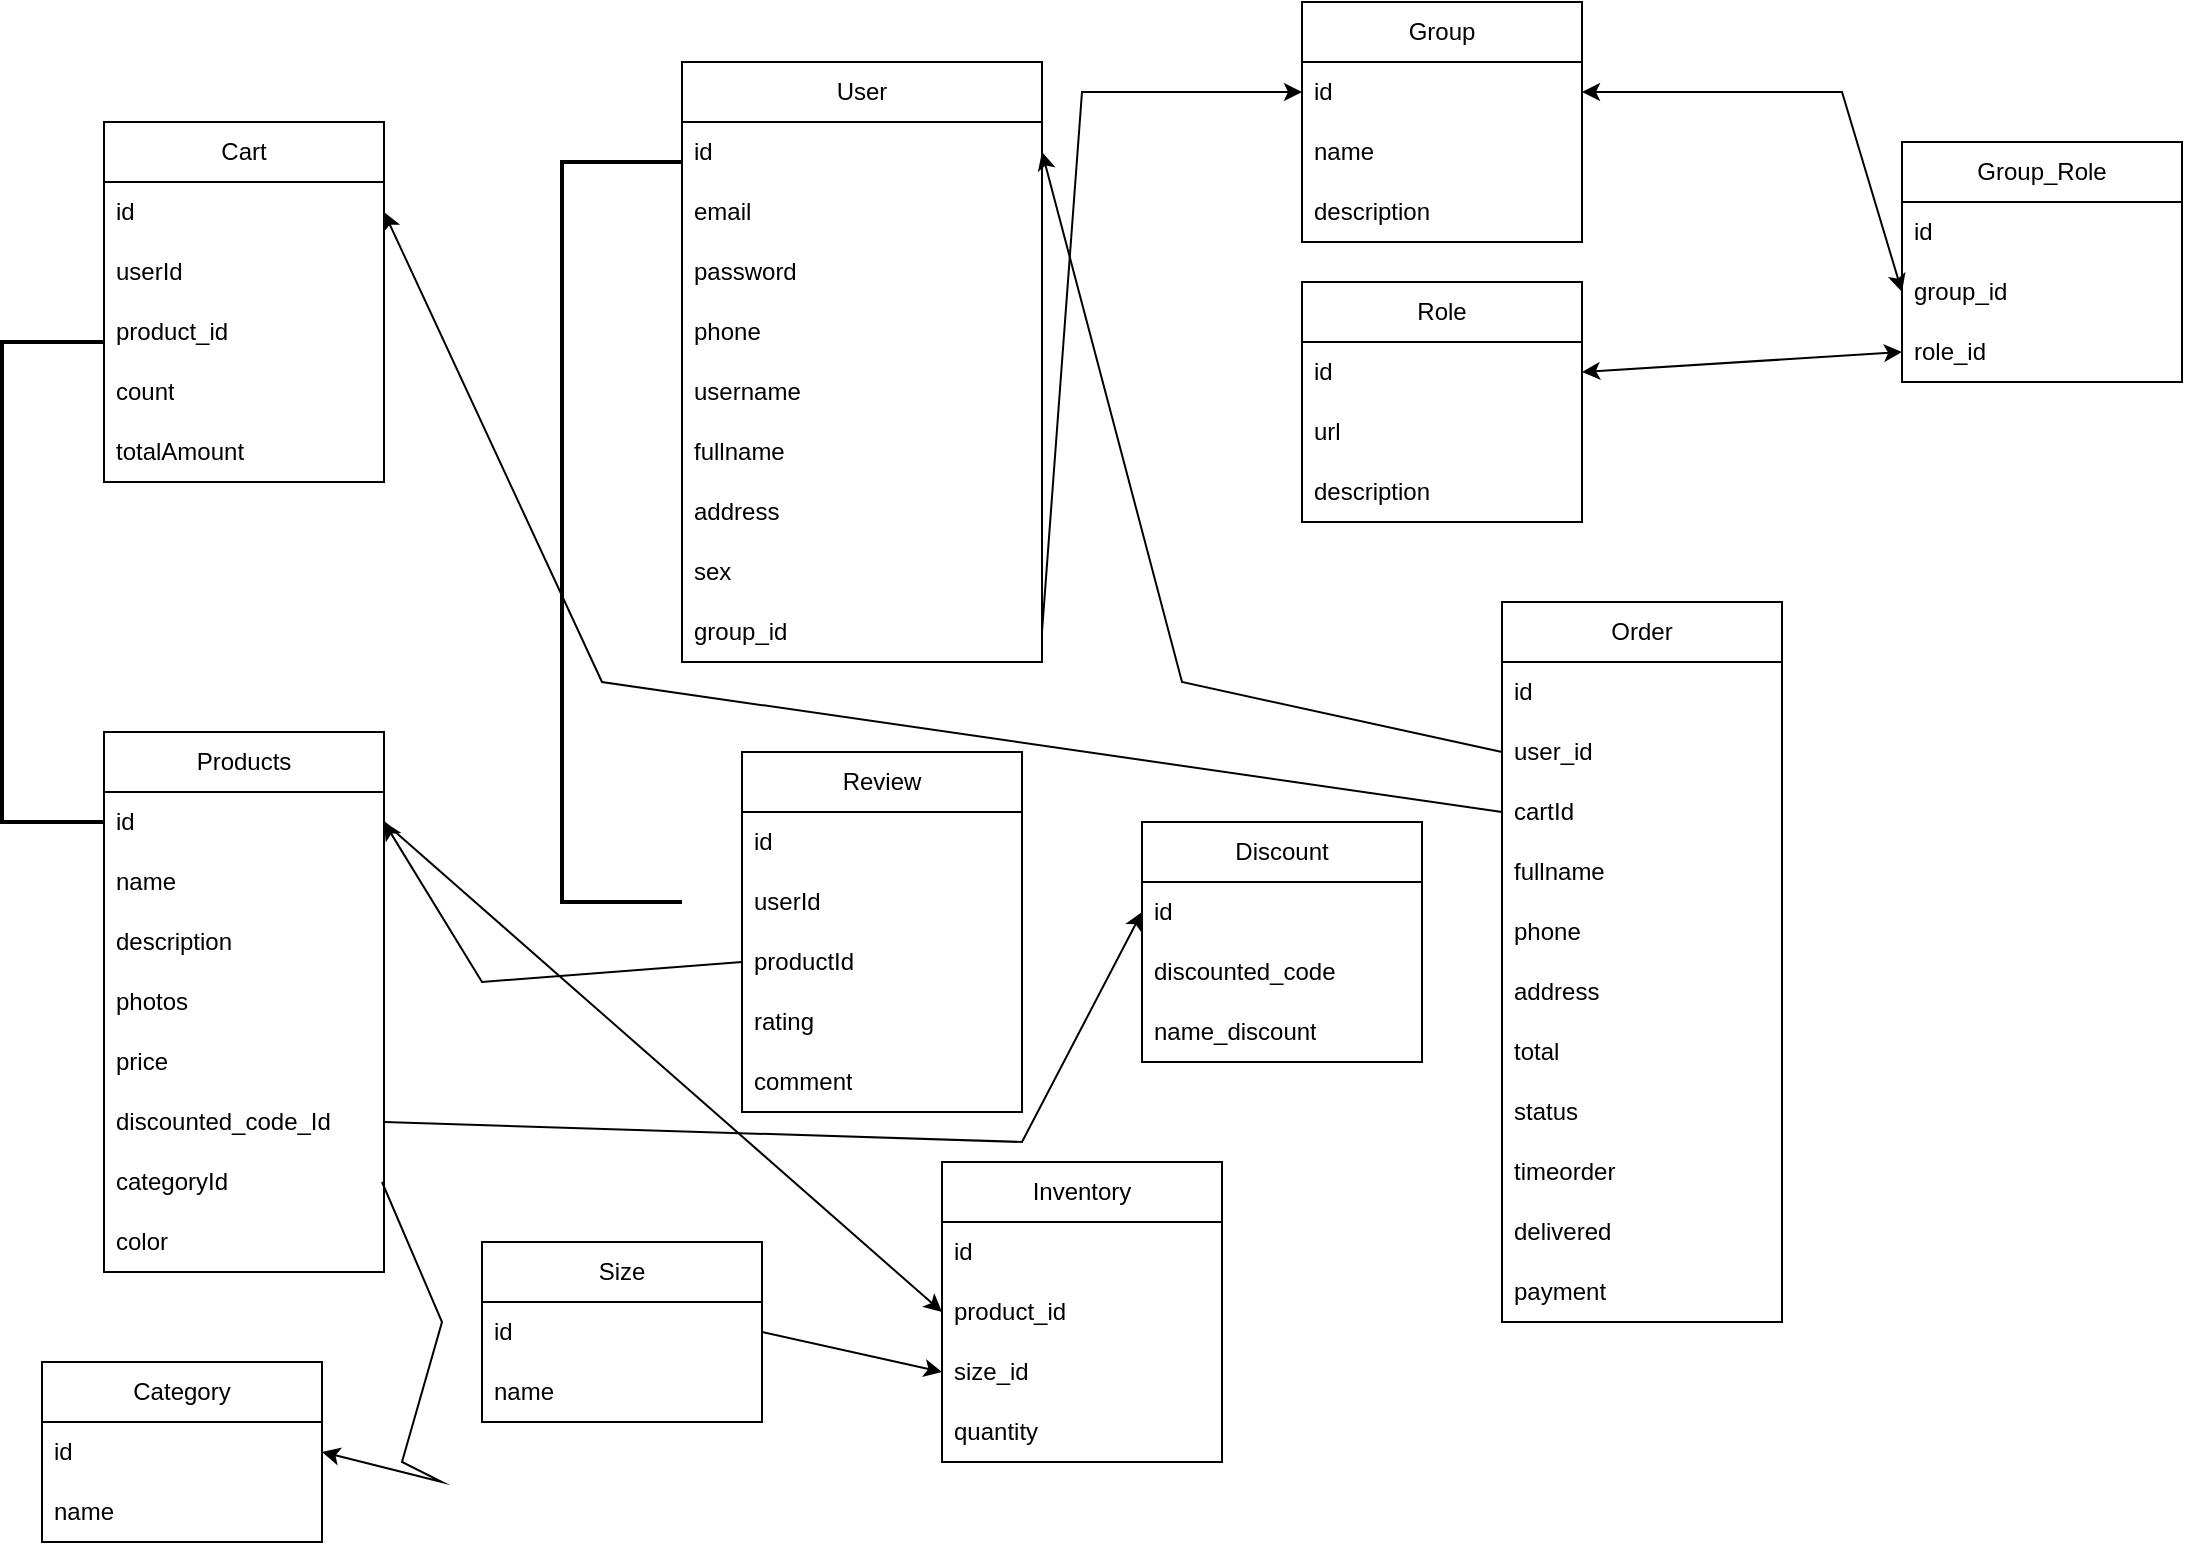 <mxfile version="22.1.11" type="github">
  <diagram name="Page-1" id="eiY9XSGHcgvfS15rsIOb">
    <mxGraphModel dx="1035" dy="595" grid="1" gridSize="10" guides="1" tooltips="1" connect="1" arrows="1" fold="1" page="1" pageScale="1" pageWidth="1200" pageHeight="1920" math="0" shadow="0">
      <root>
        <mxCell id="0" />
        <mxCell id="1" parent="0" />
        <mxCell id="BXiW47lvJZrK-mDs2D68-2" value="User" style="swimlane;fontStyle=0;childLayout=stackLayout;horizontal=1;startSize=30;horizontalStack=0;resizeParent=1;resizeParentMax=0;resizeLast=0;collapsible=1;marginBottom=0;whiteSpace=wrap;html=1;" vertex="1" parent="1">
          <mxGeometry x="370" y="40" width="180" height="300" as="geometry" />
        </mxCell>
        <mxCell id="BXiW47lvJZrK-mDs2D68-3" value="id" style="text;strokeColor=none;fillColor=none;align=left;verticalAlign=middle;spacingLeft=4;spacingRight=4;overflow=hidden;points=[[0,0.5],[1,0.5]];portConstraint=eastwest;rotatable=0;whiteSpace=wrap;html=1;" vertex="1" parent="BXiW47lvJZrK-mDs2D68-2">
          <mxGeometry y="30" width="180" height="30" as="geometry" />
        </mxCell>
        <mxCell id="BXiW47lvJZrK-mDs2D68-4" value="email" style="text;strokeColor=none;fillColor=none;align=left;verticalAlign=middle;spacingLeft=4;spacingRight=4;overflow=hidden;points=[[0,0.5],[1,0.5]];portConstraint=eastwest;rotatable=0;whiteSpace=wrap;html=1;" vertex="1" parent="BXiW47lvJZrK-mDs2D68-2">
          <mxGeometry y="60" width="180" height="30" as="geometry" />
        </mxCell>
        <mxCell id="BXiW47lvJZrK-mDs2D68-5" value="password" style="text;strokeColor=none;fillColor=none;align=left;verticalAlign=middle;spacingLeft=4;spacingRight=4;overflow=hidden;points=[[0,0.5],[1,0.5]];portConstraint=eastwest;rotatable=0;whiteSpace=wrap;html=1;" vertex="1" parent="BXiW47lvJZrK-mDs2D68-2">
          <mxGeometry y="90" width="180" height="30" as="geometry" />
        </mxCell>
        <mxCell id="BXiW47lvJZrK-mDs2D68-7" value="phone" style="text;strokeColor=none;fillColor=none;align=left;verticalAlign=middle;spacingLeft=4;spacingRight=4;overflow=hidden;points=[[0,0.5],[1,0.5]];portConstraint=eastwest;rotatable=0;whiteSpace=wrap;html=1;" vertex="1" parent="BXiW47lvJZrK-mDs2D68-2">
          <mxGeometry y="120" width="180" height="30" as="geometry" />
        </mxCell>
        <mxCell id="BXiW47lvJZrK-mDs2D68-8" value="username" style="text;strokeColor=none;fillColor=none;align=left;verticalAlign=middle;spacingLeft=4;spacingRight=4;overflow=hidden;points=[[0,0.5],[1,0.5]];portConstraint=eastwest;rotatable=0;whiteSpace=wrap;html=1;" vertex="1" parent="BXiW47lvJZrK-mDs2D68-2">
          <mxGeometry y="150" width="180" height="30" as="geometry" />
        </mxCell>
        <mxCell id="BXiW47lvJZrK-mDs2D68-9" value="fullname" style="text;strokeColor=none;fillColor=none;align=left;verticalAlign=middle;spacingLeft=4;spacingRight=4;overflow=hidden;points=[[0,0.5],[1,0.5]];portConstraint=eastwest;rotatable=0;whiteSpace=wrap;html=1;" vertex="1" parent="BXiW47lvJZrK-mDs2D68-2">
          <mxGeometry y="180" width="180" height="30" as="geometry" />
        </mxCell>
        <mxCell id="BXiW47lvJZrK-mDs2D68-10" value="address" style="text;strokeColor=none;fillColor=none;align=left;verticalAlign=middle;spacingLeft=4;spacingRight=4;overflow=hidden;points=[[0,0.5],[1,0.5]];portConstraint=eastwest;rotatable=0;whiteSpace=wrap;html=1;" vertex="1" parent="BXiW47lvJZrK-mDs2D68-2">
          <mxGeometry y="210" width="180" height="30" as="geometry" />
        </mxCell>
        <mxCell id="BXiW47lvJZrK-mDs2D68-11" value="sex" style="text;strokeColor=none;fillColor=none;align=left;verticalAlign=middle;spacingLeft=4;spacingRight=4;overflow=hidden;points=[[0,0.5],[1,0.5]];portConstraint=eastwest;rotatable=0;whiteSpace=wrap;html=1;" vertex="1" parent="BXiW47lvJZrK-mDs2D68-2">
          <mxGeometry y="240" width="180" height="30" as="geometry" />
        </mxCell>
        <mxCell id="BXiW47lvJZrK-mDs2D68-12" value="group_id" style="text;strokeColor=none;fillColor=none;align=left;verticalAlign=middle;spacingLeft=4;spacingRight=4;overflow=hidden;points=[[0,0.5],[1,0.5]];portConstraint=eastwest;rotatable=0;whiteSpace=wrap;html=1;" vertex="1" parent="BXiW47lvJZrK-mDs2D68-2">
          <mxGeometry y="270" width="180" height="30" as="geometry" />
        </mxCell>
        <mxCell id="BXiW47lvJZrK-mDs2D68-13" value="Group" style="swimlane;fontStyle=0;childLayout=stackLayout;horizontal=1;startSize=30;horizontalStack=0;resizeParent=1;resizeParentMax=0;resizeLast=0;collapsible=1;marginBottom=0;whiteSpace=wrap;html=1;" vertex="1" parent="1">
          <mxGeometry x="680" y="10" width="140" height="120" as="geometry" />
        </mxCell>
        <mxCell id="BXiW47lvJZrK-mDs2D68-14" value="id" style="text;strokeColor=none;fillColor=none;align=left;verticalAlign=middle;spacingLeft=4;spacingRight=4;overflow=hidden;points=[[0,0.5],[1,0.5]];portConstraint=eastwest;rotatable=0;whiteSpace=wrap;html=1;" vertex="1" parent="BXiW47lvJZrK-mDs2D68-13">
          <mxGeometry y="30" width="140" height="30" as="geometry" />
        </mxCell>
        <mxCell id="BXiW47lvJZrK-mDs2D68-15" value="name" style="text;strokeColor=none;fillColor=none;align=left;verticalAlign=middle;spacingLeft=4;spacingRight=4;overflow=hidden;points=[[0,0.5],[1,0.5]];portConstraint=eastwest;rotatable=0;whiteSpace=wrap;html=1;" vertex="1" parent="BXiW47lvJZrK-mDs2D68-13">
          <mxGeometry y="60" width="140" height="30" as="geometry" />
        </mxCell>
        <mxCell id="BXiW47lvJZrK-mDs2D68-16" value="description" style="text;strokeColor=none;fillColor=none;align=left;verticalAlign=middle;spacingLeft=4;spacingRight=4;overflow=hidden;points=[[0,0.5],[1,0.5]];portConstraint=eastwest;rotatable=0;whiteSpace=wrap;html=1;" vertex="1" parent="BXiW47lvJZrK-mDs2D68-13">
          <mxGeometry y="90" width="140" height="30" as="geometry" />
        </mxCell>
        <mxCell id="BXiW47lvJZrK-mDs2D68-17" value="" style="endArrow=classic;html=1;rounded=0;entryX=0;entryY=0.5;entryDx=0;entryDy=0;exitX=1;exitY=0.5;exitDx=0;exitDy=0;" edge="1" parent="1" source="BXiW47lvJZrK-mDs2D68-12" target="BXiW47lvJZrK-mDs2D68-14">
          <mxGeometry width="50" height="50" relative="1" as="geometry">
            <mxPoint x="260" y="370" as="sourcePoint" />
            <mxPoint x="300" y="330" as="targetPoint" />
            <Array as="points">
              <mxPoint x="570" y="55" />
            </Array>
          </mxGeometry>
        </mxCell>
        <mxCell id="BXiW47lvJZrK-mDs2D68-19" value="Role" style="swimlane;fontStyle=0;childLayout=stackLayout;horizontal=1;startSize=30;horizontalStack=0;resizeParent=1;resizeParentMax=0;resizeLast=0;collapsible=1;marginBottom=0;whiteSpace=wrap;html=1;" vertex="1" parent="1">
          <mxGeometry x="680" y="150" width="140" height="120" as="geometry" />
        </mxCell>
        <mxCell id="BXiW47lvJZrK-mDs2D68-20" value="id" style="text;strokeColor=none;fillColor=none;align=left;verticalAlign=middle;spacingLeft=4;spacingRight=4;overflow=hidden;points=[[0,0.5],[1,0.5]];portConstraint=eastwest;rotatable=0;whiteSpace=wrap;html=1;" vertex="1" parent="BXiW47lvJZrK-mDs2D68-19">
          <mxGeometry y="30" width="140" height="30" as="geometry" />
        </mxCell>
        <mxCell id="BXiW47lvJZrK-mDs2D68-21" value="url" style="text;strokeColor=none;fillColor=none;align=left;verticalAlign=middle;spacingLeft=4;spacingRight=4;overflow=hidden;points=[[0,0.5],[1,0.5]];portConstraint=eastwest;rotatable=0;whiteSpace=wrap;html=1;" vertex="1" parent="BXiW47lvJZrK-mDs2D68-19">
          <mxGeometry y="60" width="140" height="30" as="geometry" />
        </mxCell>
        <mxCell id="BXiW47lvJZrK-mDs2D68-22" value="description" style="text;strokeColor=none;fillColor=none;align=left;verticalAlign=middle;spacingLeft=4;spacingRight=4;overflow=hidden;points=[[0,0.5],[1,0.5]];portConstraint=eastwest;rotatable=0;whiteSpace=wrap;html=1;" vertex="1" parent="BXiW47lvJZrK-mDs2D68-19">
          <mxGeometry y="90" width="140" height="30" as="geometry" />
        </mxCell>
        <mxCell id="BXiW47lvJZrK-mDs2D68-23" value="Group_Role" style="swimlane;fontStyle=0;childLayout=stackLayout;horizontal=1;startSize=30;horizontalStack=0;resizeParent=1;resizeParentMax=0;resizeLast=0;collapsible=1;marginBottom=0;whiteSpace=wrap;html=1;" vertex="1" parent="1">
          <mxGeometry x="980" y="80" width="140" height="120" as="geometry" />
        </mxCell>
        <mxCell id="BXiW47lvJZrK-mDs2D68-24" value="id" style="text;strokeColor=none;fillColor=none;align=left;verticalAlign=middle;spacingLeft=4;spacingRight=4;overflow=hidden;points=[[0,0.5],[1,0.5]];portConstraint=eastwest;rotatable=0;whiteSpace=wrap;html=1;" vertex="1" parent="BXiW47lvJZrK-mDs2D68-23">
          <mxGeometry y="30" width="140" height="30" as="geometry" />
        </mxCell>
        <mxCell id="BXiW47lvJZrK-mDs2D68-25" value="group_id" style="text;strokeColor=none;fillColor=none;align=left;verticalAlign=middle;spacingLeft=4;spacingRight=4;overflow=hidden;points=[[0,0.5],[1,0.5]];portConstraint=eastwest;rotatable=0;whiteSpace=wrap;html=1;" vertex="1" parent="BXiW47lvJZrK-mDs2D68-23">
          <mxGeometry y="60" width="140" height="30" as="geometry" />
        </mxCell>
        <mxCell id="BXiW47lvJZrK-mDs2D68-26" value="role_id" style="text;strokeColor=none;fillColor=none;align=left;verticalAlign=middle;spacingLeft=4;spacingRight=4;overflow=hidden;points=[[0,0.5],[1,0.5]];portConstraint=eastwest;rotatable=0;whiteSpace=wrap;html=1;" vertex="1" parent="BXiW47lvJZrK-mDs2D68-23">
          <mxGeometry y="90" width="140" height="30" as="geometry" />
        </mxCell>
        <mxCell id="BXiW47lvJZrK-mDs2D68-29" value="" style="endArrow=classic;startArrow=classic;html=1;rounded=0;entryX=0;entryY=0.5;entryDx=0;entryDy=0;exitX=1;exitY=0.5;exitDx=0;exitDy=0;" edge="1" parent="1" source="BXiW47lvJZrK-mDs2D68-20" target="BXiW47lvJZrK-mDs2D68-26">
          <mxGeometry width="50" height="50" relative="1" as="geometry">
            <mxPoint x="850" y="310" as="sourcePoint" />
            <mxPoint x="900" y="260" as="targetPoint" />
          </mxGeometry>
        </mxCell>
        <mxCell id="BXiW47lvJZrK-mDs2D68-30" value="" style="endArrow=classic;startArrow=classic;html=1;rounded=0;entryX=0;entryY=0.5;entryDx=0;entryDy=0;exitX=1;exitY=0.5;exitDx=0;exitDy=0;" edge="1" parent="1" source="BXiW47lvJZrK-mDs2D68-14" target="BXiW47lvJZrK-mDs2D68-25">
          <mxGeometry width="50" height="50" relative="1" as="geometry">
            <mxPoint x="520" y="340" as="sourcePoint" />
            <mxPoint x="570" y="290" as="targetPoint" />
            <Array as="points">
              <mxPoint x="950" y="55" />
            </Array>
          </mxGeometry>
        </mxCell>
        <mxCell id="BXiW47lvJZrK-mDs2D68-31" value="Products" style="swimlane;fontStyle=0;childLayout=stackLayout;horizontal=1;startSize=30;horizontalStack=0;resizeParent=1;resizeParentMax=0;resizeLast=0;collapsible=1;marginBottom=0;whiteSpace=wrap;html=1;" vertex="1" parent="1">
          <mxGeometry x="81" y="375" width="140" height="270" as="geometry" />
        </mxCell>
        <mxCell id="BXiW47lvJZrK-mDs2D68-32" value="id" style="text;strokeColor=none;fillColor=none;align=left;verticalAlign=middle;spacingLeft=4;spacingRight=4;overflow=hidden;points=[[0,0.5],[1,0.5]];portConstraint=eastwest;rotatable=0;whiteSpace=wrap;html=1;" vertex="1" parent="BXiW47lvJZrK-mDs2D68-31">
          <mxGeometry y="30" width="140" height="30" as="geometry" />
        </mxCell>
        <mxCell id="BXiW47lvJZrK-mDs2D68-33" value="name" style="text;strokeColor=none;fillColor=none;align=left;verticalAlign=middle;spacingLeft=4;spacingRight=4;overflow=hidden;points=[[0,0.5],[1,0.5]];portConstraint=eastwest;rotatable=0;whiteSpace=wrap;html=1;" vertex="1" parent="BXiW47lvJZrK-mDs2D68-31">
          <mxGeometry y="60" width="140" height="30" as="geometry" />
        </mxCell>
        <mxCell id="BXiW47lvJZrK-mDs2D68-34" value="description" style="text;strokeColor=none;fillColor=none;align=left;verticalAlign=middle;spacingLeft=4;spacingRight=4;overflow=hidden;points=[[0,0.5],[1,0.5]];portConstraint=eastwest;rotatable=0;whiteSpace=wrap;html=1;" vertex="1" parent="BXiW47lvJZrK-mDs2D68-31">
          <mxGeometry y="90" width="140" height="30" as="geometry" />
        </mxCell>
        <mxCell id="BXiW47lvJZrK-mDs2D68-35" value="photos" style="text;strokeColor=none;fillColor=none;align=left;verticalAlign=middle;spacingLeft=4;spacingRight=4;overflow=hidden;points=[[0,0.5],[1,0.5]];portConstraint=eastwest;rotatable=0;whiteSpace=wrap;html=1;" vertex="1" parent="BXiW47lvJZrK-mDs2D68-31">
          <mxGeometry y="120" width="140" height="30" as="geometry" />
        </mxCell>
        <mxCell id="BXiW47lvJZrK-mDs2D68-36" value="price" style="text;strokeColor=none;fillColor=none;align=left;verticalAlign=middle;spacingLeft=4;spacingRight=4;overflow=hidden;points=[[0,0.5],[1,0.5]];portConstraint=eastwest;rotatable=0;whiteSpace=wrap;html=1;" vertex="1" parent="BXiW47lvJZrK-mDs2D68-31">
          <mxGeometry y="150" width="140" height="30" as="geometry" />
        </mxCell>
        <mxCell id="BXiW47lvJZrK-mDs2D68-37" value="discounted_code_Id" style="text;strokeColor=none;fillColor=none;align=left;verticalAlign=middle;spacingLeft=4;spacingRight=4;overflow=hidden;points=[[0,0.5],[1,0.5]];portConstraint=eastwest;rotatable=0;whiteSpace=wrap;html=1;" vertex="1" parent="BXiW47lvJZrK-mDs2D68-31">
          <mxGeometry y="180" width="140" height="30" as="geometry" />
        </mxCell>
        <mxCell id="BXiW47lvJZrK-mDs2D68-38" value="categoryId" style="text;strokeColor=none;fillColor=none;align=left;verticalAlign=middle;spacingLeft=4;spacingRight=4;overflow=hidden;points=[[0,0.5],[1,0.5]];portConstraint=eastwest;rotatable=0;whiteSpace=wrap;html=1;" vertex="1" parent="BXiW47lvJZrK-mDs2D68-31">
          <mxGeometry y="210" width="140" height="30" as="geometry" />
        </mxCell>
        <mxCell id="BXiW47lvJZrK-mDs2D68-115" value="color" style="text;strokeColor=none;fillColor=none;align=left;verticalAlign=middle;spacingLeft=4;spacingRight=4;overflow=hidden;points=[[0,0.5],[1,0.5]];portConstraint=eastwest;rotatable=0;whiteSpace=wrap;html=1;" vertex="1" parent="BXiW47lvJZrK-mDs2D68-31">
          <mxGeometry y="240" width="140" height="30" as="geometry" />
        </mxCell>
        <mxCell id="BXiW47lvJZrK-mDs2D68-39" value="Category" style="swimlane;fontStyle=0;childLayout=stackLayout;horizontal=1;startSize=30;horizontalStack=0;resizeParent=1;resizeParentMax=0;resizeLast=0;collapsible=1;marginBottom=0;whiteSpace=wrap;html=1;" vertex="1" parent="1">
          <mxGeometry x="50" y="690" width="140" height="90" as="geometry" />
        </mxCell>
        <mxCell id="BXiW47lvJZrK-mDs2D68-40" value="id" style="text;strokeColor=none;fillColor=none;align=left;verticalAlign=middle;spacingLeft=4;spacingRight=4;overflow=hidden;points=[[0,0.5],[1,0.5]];portConstraint=eastwest;rotatable=0;whiteSpace=wrap;html=1;" vertex="1" parent="BXiW47lvJZrK-mDs2D68-39">
          <mxGeometry y="30" width="140" height="30" as="geometry" />
        </mxCell>
        <mxCell id="BXiW47lvJZrK-mDs2D68-41" value="name" style="text;strokeColor=none;fillColor=none;align=left;verticalAlign=middle;spacingLeft=4;spacingRight=4;overflow=hidden;points=[[0,0.5],[1,0.5]];portConstraint=eastwest;rotatable=0;whiteSpace=wrap;html=1;" vertex="1" parent="BXiW47lvJZrK-mDs2D68-39">
          <mxGeometry y="60" width="140" height="30" as="geometry" />
        </mxCell>
        <mxCell id="BXiW47lvJZrK-mDs2D68-44" value="" style="endArrow=classic;html=1;rounded=0;entryX=1;entryY=0.5;entryDx=0;entryDy=0;" edge="1" parent="1" target="BXiW47lvJZrK-mDs2D68-40">
          <mxGeometry width="50" height="50" relative="1" as="geometry">
            <mxPoint x="220" y="600" as="sourcePoint" />
            <mxPoint x="248" y="411" as="targetPoint" />
            <Array as="points">
              <mxPoint x="250" y="670" />
              <mxPoint x="230" y="740" />
              <mxPoint x="250" y="750" />
            </Array>
          </mxGeometry>
        </mxCell>
        <mxCell id="BXiW47lvJZrK-mDs2D68-45" value="Review" style="swimlane;fontStyle=0;childLayout=stackLayout;horizontal=1;startSize=30;horizontalStack=0;resizeParent=1;resizeParentMax=0;resizeLast=0;collapsible=1;marginBottom=0;whiteSpace=wrap;html=1;" vertex="1" parent="1">
          <mxGeometry x="400" y="385" width="140" height="180" as="geometry" />
        </mxCell>
        <mxCell id="BXiW47lvJZrK-mDs2D68-46" value="id" style="text;strokeColor=none;fillColor=none;align=left;verticalAlign=middle;spacingLeft=4;spacingRight=4;overflow=hidden;points=[[0,0.5],[1,0.5]];portConstraint=eastwest;rotatable=0;whiteSpace=wrap;html=1;" vertex="1" parent="BXiW47lvJZrK-mDs2D68-45">
          <mxGeometry y="30" width="140" height="30" as="geometry" />
        </mxCell>
        <mxCell id="BXiW47lvJZrK-mDs2D68-47" value="userId" style="text;strokeColor=none;fillColor=none;align=left;verticalAlign=middle;spacingLeft=4;spacingRight=4;overflow=hidden;points=[[0,0.5],[1,0.5]];portConstraint=eastwest;rotatable=0;whiteSpace=wrap;html=1;" vertex="1" parent="BXiW47lvJZrK-mDs2D68-45">
          <mxGeometry y="60" width="140" height="30" as="geometry" />
        </mxCell>
        <mxCell id="BXiW47lvJZrK-mDs2D68-48" value="productId" style="text;strokeColor=none;fillColor=none;align=left;verticalAlign=middle;spacingLeft=4;spacingRight=4;overflow=hidden;points=[[0,0.5],[1,0.5]];portConstraint=eastwest;rotatable=0;whiteSpace=wrap;html=1;" vertex="1" parent="BXiW47lvJZrK-mDs2D68-45">
          <mxGeometry y="90" width="140" height="30" as="geometry" />
        </mxCell>
        <mxCell id="BXiW47lvJZrK-mDs2D68-49" value="rating" style="text;strokeColor=none;fillColor=none;align=left;verticalAlign=middle;spacingLeft=4;spacingRight=4;overflow=hidden;points=[[0,0.5],[1,0.5]];portConstraint=eastwest;rotatable=0;whiteSpace=wrap;html=1;" vertex="1" parent="BXiW47lvJZrK-mDs2D68-45">
          <mxGeometry y="120" width="140" height="30" as="geometry" />
        </mxCell>
        <mxCell id="BXiW47lvJZrK-mDs2D68-50" value="comment" style="text;strokeColor=none;fillColor=none;align=left;verticalAlign=middle;spacingLeft=4;spacingRight=4;overflow=hidden;points=[[0,0.5],[1,0.5]];portConstraint=eastwest;rotatable=0;whiteSpace=wrap;html=1;" vertex="1" parent="BXiW47lvJZrK-mDs2D68-45">
          <mxGeometry y="150" width="140" height="30" as="geometry" />
        </mxCell>
        <mxCell id="BXiW47lvJZrK-mDs2D68-51" value="" style="endArrow=classic;html=1;rounded=0;entryX=1;entryY=0.5;entryDx=0;entryDy=0;exitX=0;exitY=0.5;exitDx=0;exitDy=0;" edge="1" parent="1" source="BXiW47lvJZrK-mDs2D68-48" target="BXiW47lvJZrK-mDs2D68-32">
          <mxGeometry width="50" height="50" relative="1" as="geometry">
            <mxPoint x="310" y="570" as="sourcePoint" />
            <mxPoint x="360" y="520" as="targetPoint" />
            <Array as="points">
              <mxPoint x="270" y="500" />
            </Array>
          </mxGeometry>
        </mxCell>
        <mxCell id="BXiW47lvJZrK-mDs2D68-54" value="Cart" style="swimlane;fontStyle=0;childLayout=stackLayout;horizontal=1;startSize=30;horizontalStack=0;resizeParent=1;resizeParentMax=0;resizeLast=0;collapsible=1;marginBottom=0;whiteSpace=wrap;html=1;" vertex="1" parent="1">
          <mxGeometry x="81" y="70" width="140" height="180" as="geometry" />
        </mxCell>
        <mxCell id="BXiW47lvJZrK-mDs2D68-55" value="id" style="text;strokeColor=none;fillColor=none;align=left;verticalAlign=middle;spacingLeft=4;spacingRight=4;overflow=hidden;points=[[0,0.5],[1,0.5]];portConstraint=eastwest;rotatable=0;whiteSpace=wrap;html=1;" vertex="1" parent="BXiW47lvJZrK-mDs2D68-54">
          <mxGeometry y="30" width="140" height="30" as="geometry" />
        </mxCell>
        <mxCell id="BXiW47lvJZrK-mDs2D68-56" value="userId" style="text;strokeColor=none;fillColor=none;align=left;verticalAlign=middle;spacingLeft=4;spacingRight=4;overflow=hidden;points=[[0,0.5],[1,0.5]];portConstraint=eastwest;rotatable=0;whiteSpace=wrap;html=1;" vertex="1" parent="BXiW47lvJZrK-mDs2D68-54">
          <mxGeometry y="60" width="140" height="30" as="geometry" />
        </mxCell>
        <mxCell id="BXiW47lvJZrK-mDs2D68-57" value="product_id" style="text;strokeColor=none;fillColor=none;align=left;verticalAlign=middle;spacingLeft=4;spacingRight=4;overflow=hidden;points=[[0,0.5],[1,0.5]];portConstraint=eastwest;rotatable=0;whiteSpace=wrap;html=1;" vertex="1" parent="BXiW47lvJZrK-mDs2D68-54">
          <mxGeometry y="90" width="140" height="30" as="geometry" />
        </mxCell>
        <mxCell id="BXiW47lvJZrK-mDs2D68-58" value="count" style="text;strokeColor=none;fillColor=none;align=left;verticalAlign=middle;spacingLeft=4;spacingRight=4;overflow=hidden;points=[[0,0.5],[1,0.5]];portConstraint=eastwest;rotatable=0;whiteSpace=wrap;html=1;" vertex="1" parent="BXiW47lvJZrK-mDs2D68-54">
          <mxGeometry y="120" width="140" height="30" as="geometry" />
        </mxCell>
        <mxCell id="BXiW47lvJZrK-mDs2D68-59" value="totalAmount" style="text;strokeColor=none;fillColor=none;align=left;verticalAlign=middle;spacingLeft=4;spacingRight=4;overflow=hidden;points=[[0,0.5],[1,0.5]];portConstraint=eastwest;rotatable=0;whiteSpace=wrap;html=1;" vertex="1" parent="BXiW47lvJZrK-mDs2D68-54">
          <mxGeometry y="150" width="140" height="30" as="geometry" />
        </mxCell>
        <mxCell id="BXiW47lvJZrK-mDs2D68-63" value="" style="strokeWidth=2;html=1;shape=mxgraph.flowchart.annotation_1;align=left;pointerEvents=1;" vertex="1" parent="1">
          <mxGeometry x="30" y="180" width="51" height="240" as="geometry" />
        </mxCell>
        <mxCell id="BXiW47lvJZrK-mDs2D68-65" value="" style="strokeWidth=2;html=1;shape=mxgraph.flowchart.annotation_1;align=left;pointerEvents=1;" vertex="1" parent="1">
          <mxGeometry x="310" y="90" width="60" height="370" as="geometry" />
        </mxCell>
        <mxCell id="BXiW47lvJZrK-mDs2D68-66" value="Order" style="swimlane;fontStyle=0;childLayout=stackLayout;horizontal=1;startSize=30;horizontalStack=0;resizeParent=1;resizeParentMax=0;resizeLast=0;collapsible=1;marginBottom=0;whiteSpace=wrap;html=1;" vertex="1" parent="1">
          <mxGeometry x="780" y="310" width="140" height="360" as="geometry" />
        </mxCell>
        <mxCell id="BXiW47lvJZrK-mDs2D68-67" value="id" style="text;strokeColor=none;fillColor=none;align=left;verticalAlign=middle;spacingLeft=4;spacingRight=4;overflow=hidden;points=[[0,0.5],[1,0.5]];portConstraint=eastwest;rotatable=0;whiteSpace=wrap;html=1;" vertex="1" parent="BXiW47lvJZrK-mDs2D68-66">
          <mxGeometry y="30" width="140" height="30" as="geometry" />
        </mxCell>
        <mxCell id="BXiW47lvJZrK-mDs2D68-68" value="user_id" style="text;strokeColor=none;fillColor=none;align=left;verticalAlign=middle;spacingLeft=4;spacingRight=4;overflow=hidden;points=[[0,0.5],[1,0.5]];portConstraint=eastwest;rotatable=0;whiteSpace=wrap;html=1;" vertex="1" parent="BXiW47lvJZrK-mDs2D68-66">
          <mxGeometry y="60" width="140" height="30" as="geometry" />
        </mxCell>
        <mxCell id="BXiW47lvJZrK-mDs2D68-69" value="cartId" style="text;strokeColor=none;fillColor=none;align=left;verticalAlign=middle;spacingLeft=4;spacingRight=4;overflow=hidden;points=[[0,0.5],[1,0.5]];portConstraint=eastwest;rotatable=0;whiteSpace=wrap;html=1;" vertex="1" parent="BXiW47lvJZrK-mDs2D68-66">
          <mxGeometry y="90" width="140" height="30" as="geometry" />
        </mxCell>
        <mxCell id="BXiW47lvJZrK-mDs2D68-70" value="fullname" style="text;strokeColor=none;fillColor=none;align=left;verticalAlign=middle;spacingLeft=4;spacingRight=4;overflow=hidden;points=[[0,0.5],[1,0.5]];portConstraint=eastwest;rotatable=0;whiteSpace=wrap;html=1;" vertex="1" parent="BXiW47lvJZrK-mDs2D68-66">
          <mxGeometry y="120" width="140" height="30" as="geometry" />
        </mxCell>
        <mxCell id="BXiW47lvJZrK-mDs2D68-71" value="phone" style="text;strokeColor=none;fillColor=none;align=left;verticalAlign=middle;spacingLeft=4;spacingRight=4;overflow=hidden;points=[[0,0.5],[1,0.5]];portConstraint=eastwest;rotatable=0;whiteSpace=wrap;html=1;" vertex="1" parent="BXiW47lvJZrK-mDs2D68-66">
          <mxGeometry y="150" width="140" height="30" as="geometry" />
        </mxCell>
        <mxCell id="BXiW47lvJZrK-mDs2D68-72" value="address" style="text;strokeColor=none;fillColor=none;align=left;verticalAlign=middle;spacingLeft=4;spacingRight=4;overflow=hidden;points=[[0,0.5],[1,0.5]];portConstraint=eastwest;rotatable=0;whiteSpace=wrap;html=1;" vertex="1" parent="BXiW47lvJZrK-mDs2D68-66">
          <mxGeometry y="180" width="140" height="30" as="geometry" />
        </mxCell>
        <mxCell id="BXiW47lvJZrK-mDs2D68-73" value="total" style="text;strokeColor=none;fillColor=none;align=left;verticalAlign=middle;spacingLeft=4;spacingRight=4;overflow=hidden;points=[[0,0.5],[1,0.5]];portConstraint=eastwest;rotatable=0;whiteSpace=wrap;html=1;" vertex="1" parent="BXiW47lvJZrK-mDs2D68-66">
          <mxGeometry y="210" width="140" height="30" as="geometry" />
        </mxCell>
        <mxCell id="BXiW47lvJZrK-mDs2D68-74" value="status" style="text;strokeColor=none;fillColor=none;align=left;verticalAlign=middle;spacingLeft=4;spacingRight=4;overflow=hidden;points=[[0,0.5],[1,0.5]];portConstraint=eastwest;rotatable=0;whiteSpace=wrap;html=1;" vertex="1" parent="BXiW47lvJZrK-mDs2D68-66">
          <mxGeometry y="240" width="140" height="30" as="geometry" />
        </mxCell>
        <mxCell id="BXiW47lvJZrK-mDs2D68-75" value="timeorder" style="text;strokeColor=none;fillColor=none;align=left;verticalAlign=middle;spacingLeft=4;spacingRight=4;overflow=hidden;points=[[0,0.5],[1,0.5]];portConstraint=eastwest;rotatable=0;whiteSpace=wrap;html=1;" vertex="1" parent="BXiW47lvJZrK-mDs2D68-66">
          <mxGeometry y="270" width="140" height="30" as="geometry" />
        </mxCell>
        <mxCell id="BXiW47lvJZrK-mDs2D68-76" value="delivered" style="text;strokeColor=none;fillColor=none;align=left;verticalAlign=middle;spacingLeft=4;spacingRight=4;overflow=hidden;points=[[0,0.5],[1,0.5]];portConstraint=eastwest;rotatable=0;whiteSpace=wrap;html=1;" vertex="1" parent="BXiW47lvJZrK-mDs2D68-66">
          <mxGeometry y="300" width="140" height="30" as="geometry" />
        </mxCell>
        <mxCell id="BXiW47lvJZrK-mDs2D68-82" value="payment" style="text;strokeColor=none;fillColor=none;align=left;verticalAlign=middle;spacingLeft=4;spacingRight=4;overflow=hidden;points=[[0,0.5],[1,0.5]];portConstraint=eastwest;rotatable=0;whiteSpace=wrap;html=1;" vertex="1" parent="BXiW47lvJZrK-mDs2D68-66">
          <mxGeometry y="330" width="140" height="30" as="geometry" />
        </mxCell>
        <mxCell id="BXiW47lvJZrK-mDs2D68-77" value="" style="endArrow=classic;html=1;rounded=0;exitX=0;exitY=0.5;exitDx=0;exitDy=0;entryX=1;entryY=0.5;entryDx=0;entryDy=0;" edge="1" parent="1" source="BXiW47lvJZrK-mDs2D68-69" target="BXiW47lvJZrK-mDs2D68-55">
          <mxGeometry width="50" height="50" relative="1" as="geometry">
            <mxPoint x="490" y="380" as="sourcePoint" />
            <mxPoint x="540" y="330" as="targetPoint" />
            <Array as="points">
              <mxPoint x="330" y="350" />
            </Array>
          </mxGeometry>
        </mxCell>
        <mxCell id="BXiW47lvJZrK-mDs2D68-78" value="" style="endArrow=classic;html=1;rounded=0;entryX=1;entryY=0.5;entryDx=0;entryDy=0;exitX=0;exitY=0.5;exitDx=0;exitDy=0;" edge="1" parent="1" source="BXiW47lvJZrK-mDs2D68-68" target="BXiW47lvJZrK-mDs2D68-3">
          <mxGeometry width="50" height="50" relative="1" as="geometry">
            <mxPoint x="520" y="380" as="sourcePoint" />
            <mxPoint x="570" y="330" as="targetPoint" />
            <Array as="points">
              <mxPoint x="620" y="350" />
            </Array>
          </mxGeometry>
        </mxCell>
        <mxCell id="BXiW47lvJZrK-mDs2D68-83" value="Discount" style="swimlane;fontStyle=0;childLayout=stackLayout;horizontal=1;startSize=30;horizontalStack=0;resizeParent=1;resizeParentMax=0;resizeLast=0;collapsible=1;marginBottom=0;whiteSpace=wrap;html=1;" vertex="1" parent="1">
          <mxGeometry x="600" y="420" width="140" height="120" as="geometry" />
        </mxCell>
        <mxCell id="BXiW47lvJZrK-mDs2D68-84" value="id" style="text;strokeColor=none;fillColor=none;align=left;verticalAlign=middle;spacingLeft=4;spacingRight=4;overflow=hidden;points=[[0,0.5],[1,0.5]];portConstraint=eastwest;rotatable=0;whiteSpace=wrap;html=1;" vertex="1" parent="BXiW47lvJZrK-mDs2D68-83">
          <mxGeometry y="30" width="140" height="30" as="geometry" />
        </mxCell>
        <mxCell id="BXiW47lvJZrK-mDs2D68-86" value="discounted_code" style="text;strokeColor=none;fillColor=none;align=left;verticalAlign=middle;spacingLeft=4;spacingRight=4;overflow=hidden;points=[[0,0.5],[1,0.5]];portConstraint=eastwest;rotatable=0;whiteSpace=wrap;html=1;" vertex="1" parent="BXiW47lvJZrK-mDs2D68-83">
          <mxGeometry y="60" width="140" height="30" as="geometry" />
        </mxCell>
        <mxCell id="BXiW47lvJZrK-mDs2D68-87" value="name_discount" style="text;strokeColor=none;fillColor=none;align=left;verticalAlign=middle;spacingLeft=4;spacingRight=4;overflow=hidden;points=[[0,0.5],[1,0.5]];portConstraint=eastwest;rotatable=0;whiteSpace=wrap;html=1;" vertex="1" parent="BXiW47lvJZrK-mDs2D68-83">
          <mxGeometry y="90" width="140" height="30" as="geometry" />
        </mxCell>
        <mxCell id="BXiW47lvJZrK-mDs2D68-88" value="" style="endArrow=classic;html=1;rounded=0;entryX=0;entryY=0.5;entryDx=0;entryDy=0;exitX=1;exitY=0.5;exitDx=0;exitDy=0;" edge="1" parent="1" source="BXiW47lvJZrK-mDs2D68-37" target="BXiW47lvJZrK-mDs2D68-84">
          <mxGeometry width="50" height="50" relative="1" as="geometry">
            <mxPoint x="220" y="580" as="sourcePoint" />
            <mxPoint x="270" y="530" as="targetPoint" />
            <Array as="points">
              <mxPoint x="540" y="580" />
            </Array>
          </mxGeometry>
        </mxCell>
        <mxCell id="BXiW47lvJZrK-mDs2D68-89" value="Size" style="swimlane;fontStyle=0;childLayout=stackLayout;horizontal=1;startSize=30;horizontalStack=0;resizeParent=1;resizeParentMax=0;resizeLast=0;collapsible=1;marginBottom=0;whiteSpace=wrap;html=1;" vertex="1" parent="1">
          <mxGeometry x="270" y="630" width="140" height="90" as="geometry" />
        </mxCell>
        <mxCell id="BXiW47lvJZrK-mDs2D68-90" value="id" style="text;strokeColor=none;fillColor=none;align=left;verticalAlign=middle;spacingLeft=4;spacingRight=4;overflow=hidden;points=[[0,0.5],[1,0.5]];portConstraint=eastwest;rotatable=0;whiteSpace=wrap;html=1;" vertex="1" parent="BXiW47lvJZrK-mDs2D68-89">
          <mxGeometry y="30" width="140" height="30" as="geometry" />
        </mxCell>
        <mxCell id="BXiW47lvJZrK-mDs2D68-91" value="name" style="text;strokeColor=none;fillColor=none;align=left;verticalAlign=middle;spacingLeft=4;spacingRight=4;overflow=hidden;points=[[0,0.5],[1,0.5]];portConstraint=eastwest;rotatable=0;whiteSpace=wrap;html=1;" vertex="1" parent="BXiW47lvJZrK-mDs2D68-89">
          <mxGeometry y="60" width="140" height="30" as="geometry" />
        </mxCell>
        <mxCell id="BXiW47lvJZrK-mDs2D68-94" value="Inventory" style="swimlane;fontStyle=0;childLayout=stackLayout;horizontal=1;startSize=30;horizontalStack=0;resizeParent=1;resizeParentMax=0;resizeLast=0;collapsible=1;marginBottom=0;whiteSpace=wrap;html=1;" vertex="1" parent="1">
          <mxGeometry x="500" y="590" width="140" height="150" as="geometry" />
        </mxCell>
        <mxCell id="BXiW47lvJZrK-mDs2D68-95" value="id" style="text;strokeColor=none;fillColor=none;align=left;verticalAlign=middle;spacingLeft=4;spacingRight=4;overflow=hidden;points=[[0,0.5],[1,0.5]];portConstraint=eastwest;rotatable=0;whiteSpace=wrap;html=1;" vertex="1" parent="BXiW47lvJZrK-mDs2D68-94">
          <mxGeometry y="30" width="140" height="30" as="geometry" />
        </mxCell>
        <mxCell id="BXiW47lvJZrK-mDs2D68-96" value="product_id" style="text;strokeColor=none;fillColor=none;align=left;verticalAlign=middle;spacingLeft=4;spacingRight=4;overflow=hidden;points=[[0,0.5],[1,0.5]];portConstraint=eastwest;rotatable=0;whiteSpace=wrap;html=1;" vertex="1" parent="BXiW47lvJZrK-mDs2D68-94">
          <mxGeometry y="60" width="140" height="30" as="geometry" />
        </mxCell>
        <mxCell id="BXiW47lvJZrK-mDs2D68-97" value="size_id " style="text;strokeColor=none;fillColor=none;align=left;verticalAlign=middle;spacingLeft=4;spacingRight=4;overflow=hidden;points=[[0,0.5],[1,0.5]];portConstraint=eastwest;rotatable=0;whiteSpace=wrap;html=1;" vertex="1" parent="BXiW47lvJZrK-mDs2D68-94">
          <mxGeometry y="90" width="140" height="30" as="geometry" />
        </mxCell>
        <mxCell id="BXiW47lvJZrK-mDs2D68-105" value="quantity" style="text;strokeColor=none;fillColor=none;align=left;verticalAlign=middle;spacingLeft=4;spacingRight=4;overflow=hidden;points=[[0,0.5],[1,0.5]];portConstraint=eastwest;rotatable=0;whiteSpace=wrap;html=1;" vertex="1" parent="BXiW47lvJZrK-mDs2D68-94">
          <mxGeometry y="120" width="140" height="30" as="geometry" />
        </mxCell>
        <mxCell id="BXiW47lvJZrK-mDs2D68-100" value="" style="endArrow=classic;html=1;rounded=0;exitX=1;exitY=0.5;exitDx=0;exitDy=0;entryX=0;entryY=0.5;entryDx=0;entryDy=0;" edge="1" parent="1" source="BXiW47lvJZrK-mDs2D68-90" target="BXiW47lvJZrK-mDs2D68-97">
          <mxGeometry width="50" height="50" relative="1" as="geometry">
            <mxPoint x="470" y="750" as="sourcePoint" />
            <mxPoint x="520" y="700" as="targetPoint" />
          </mxGeometry>
        </mxCell>
        <mxCell id="BXiW47lvJZrK-mDs2D68-101" value="" style="endArrow=classic;html=1;rounded=0;exitX=1;exitY=0.5;exitDx=0;exitDy=0;entryX=0;entryY=0.5;entryDx=0;entryDy=0;" edge="1" parent="1" source="BXiW47lvJZrK-mDs2D68-32" target="BXiW47lvJZrK-mDs2D68-96">
          <mxGeometry width="50" height="50" relative="1" as="geometry">
            <mxPoint x="470" y="630" as="sourcePoint" />
            <mxPoint x="520" y="580" as="targetPoint" />
          </mxGeometry>
        </mxCell>
      </root>
    </mxGraphModel>
  </diagram>
</mxfile>
